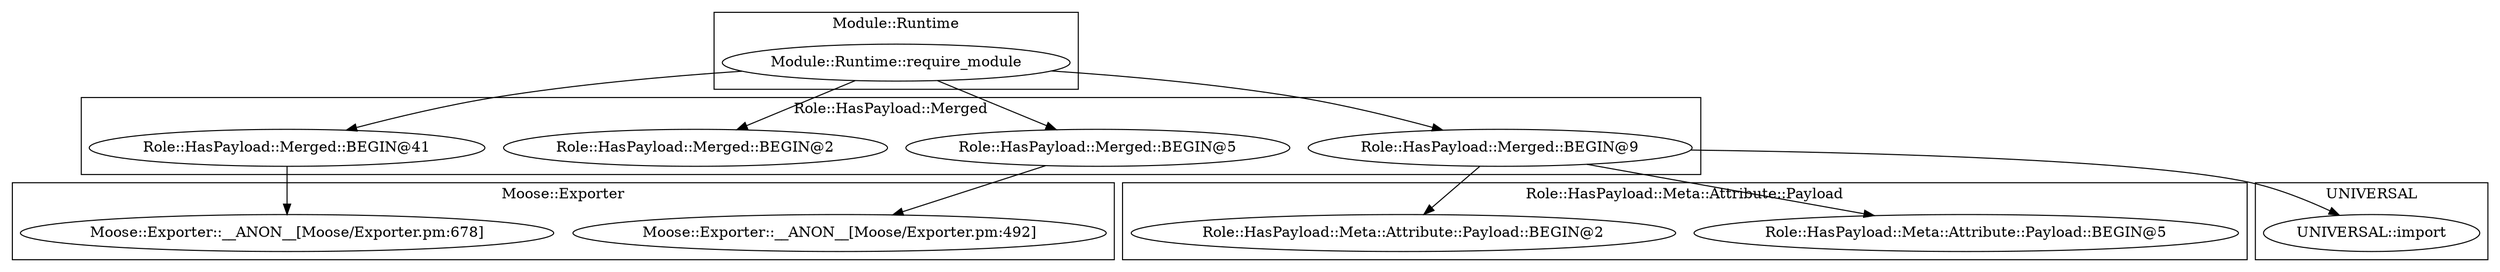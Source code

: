 digraph {
graph [overlap=false]
subgraph cluster_Role_HasPayload_Meta_Attribute_Payload {
	label="Role::HasPayload::Meta::Attribute::Payload";
	"Role::HasPayload::Meta::Attribute::Payload::BEGIN@5";
	"Role::HasPayload::Meta::Attribute::Payload::BEGIN@2";
}
subgraph cluster_Role_HasPayload_Merged {
	label="Role::HasPayload::Merged";
	"Role::HasPayload::Merged::BEGIN@41";
	"Role::HasPayload::Merged::BEGIN@5";
	"Role::HasPayload::Merged::BEGIN@2";
	"Role::HasPayload::Merged::BEGIN@9";
}
subgraph cluster_UNIVERSAL {
	label="UNIVERSAL";
	"UNIVERSAL::import";
}
subgraph cluster_Module_Runtime {
	label="Module::Runtime";
	"Module::Runtime::require_module";
}
subgraph cluster_Moose_Exporter {
	label="Moose::Exporter";
	"Moose::Exporter::__ANON__[Moose/Exporter.pm:492]";
	"Moose::Exporter::__ANON__[Moose/Exporter.pm:678]";
}
"Module::Runtime::require_module" -> "Role::HasPayload::Merged::BEGIN@9";
"Role::HasPayload::Merged::BEGIN@9" -> "UNIVERSAL::import";
"Role::HasPayload::Merged::BEGIN@9" -> "Role::HasPayload::Meta::Attribute::Payload::BEGIN@5";
"Role::HasPayload::Merged::BEGIN@9" -> "Role::HasPayload::Meta::Attribute::Payload::BEGIN@2";
"Role::HasPayload::Merged::BEGIN@41" -> "Moose::Exporter::__ANON__[Moose/Exporter.pm:678]";
"Role::HasPayload::Merged::BEGIN@5" -> "Moose::Exporter::__ANON__[Moose/Exporter.pm:492]";
"Module::Runtime::require_module" -> "Role::HasPayload::Merged::BEGIN@5";
"Module::Runtime::require_module" -> "Role::HasPayload::Merged::BEGIN@41";
"Module::Runtime::require_module" -> "Role::HasPayload::Merged::BEGIN@2";
}
